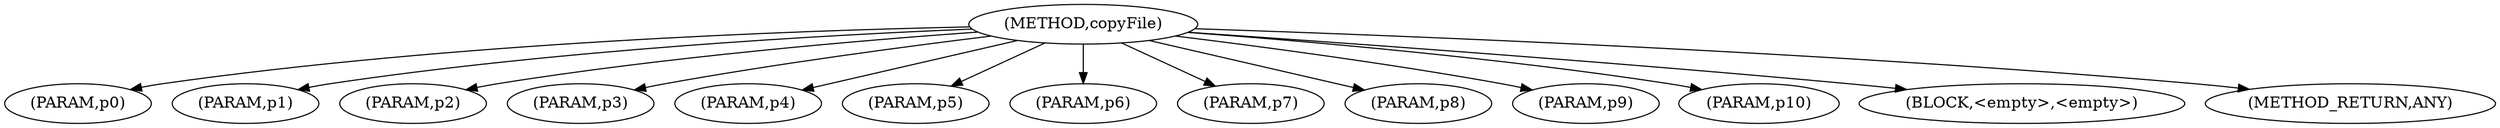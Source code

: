 digraph "copyFile" {  
"2219" [label = <(METHOD,copyFile)> ]
"2220" [label = <(PARAM,p0)> ]
"2221" [label = <(PARAM,p1)> ]
"2222" [label = <(PARAM,p2)> ]
"2223" [label = <(PARAM,p3)> ]
"2224" [label = <(PARAM,p4)> ]
"2225" [label = <(PARAM,p5)> ]
"2226" [label = <(PARAM,p6)> ]
"2227" [label = <(PARAM,p7)> ]
"2228" [label = <(PARAM,p8)> ]
"2229" [label = <(PARAM,p9)> ]
"2230" [label = <(PARAM,p10)> ]
"2231" [label = <(BLOCK,&lt;empty&gt;,&lt;empty&gt;)> ]
"2232" [label = <(METHOD_RETURN,ANY)> ]
  "2219" -> "2220" 
  "2219" -> "2221" 
  "2219" -> "2231" 
  "2219" -> "2222" 
  "2219" -> "2232" 
  "2219" -> "2223" 
  "2219" -> "2224" 
  "2219" -> "2225" 
  "2219" -> "2226" 
  "2219" -> "2227" 
  "2219" -> "2228" 
  "2219" -> "2229" 
  "2219" -> "2230" 
}
